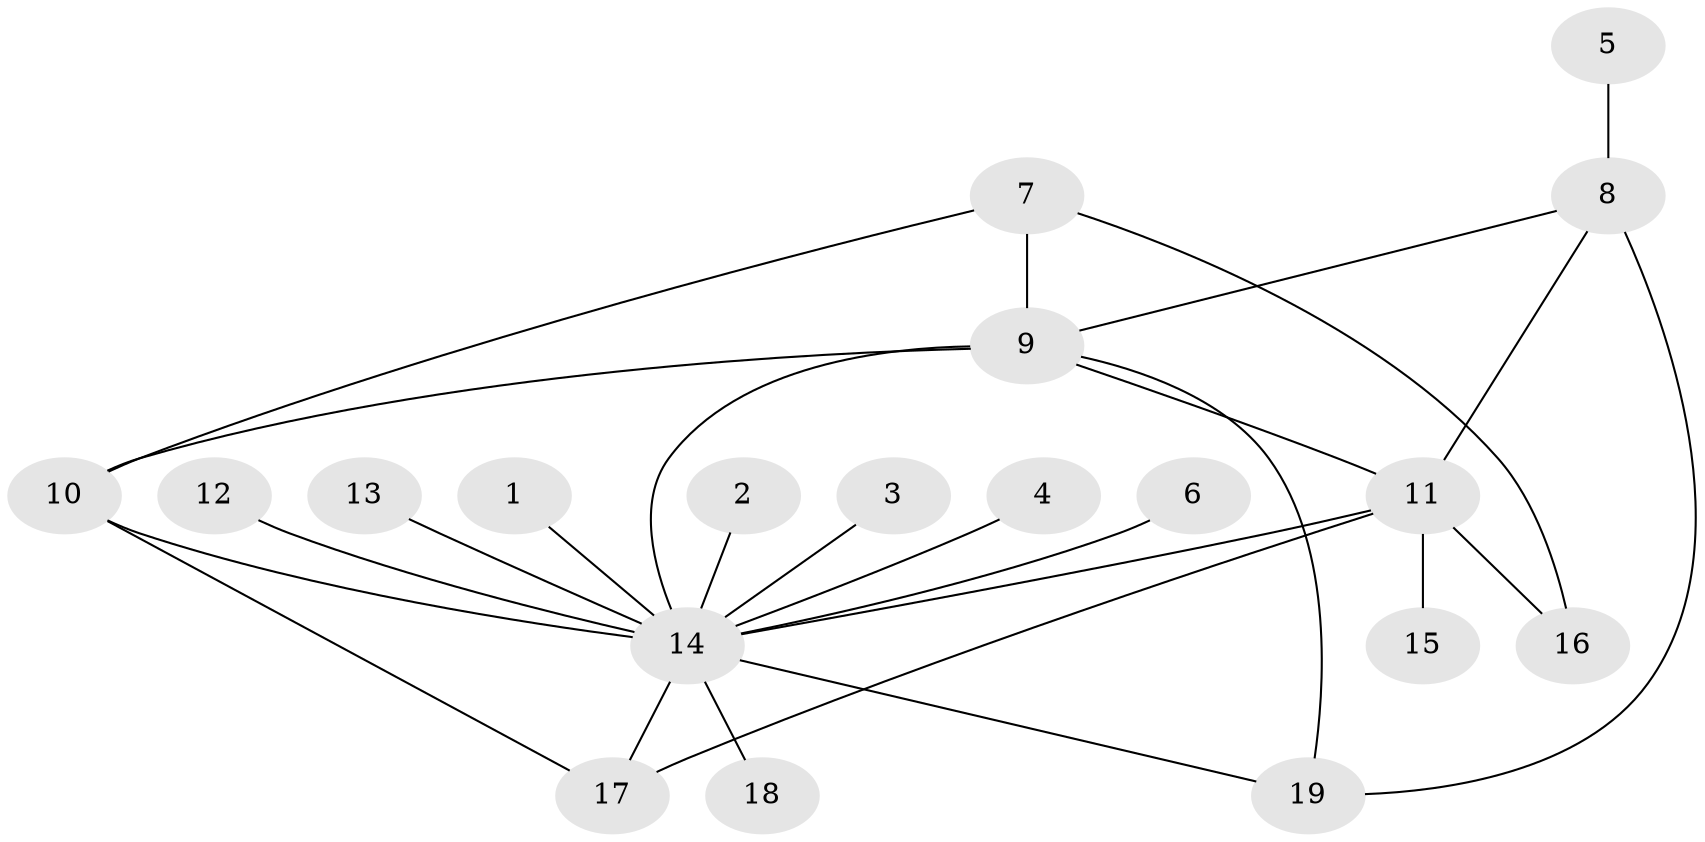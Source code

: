 // original degree distribution, {1: 0.5396825396825397, 19: 0.015873015873015872, 12: 0.015873015873015872, 4: 0.09523809523809523, 5: 0.031746031746031744, 3: 0.09523809523809523, 2: 0.1746031746031746, 9: 0.015873015873015872, 6: 0.015873015873015872}
// Generated by graph-tools (version 1.1) at 2025/36/03/04/25 23:36:48]
// undirected, 19 vertices, 27 edges
graph export_dot {
  node [color=gray90,style=filled];
  1;
  2;
  3;
  4;
  5;
  6;
  7;
  8;
  9;
  10;
  11;
  12;
  13;
  14;
  15;
  16;
  17;
  18;
  19;
  1 -- 14 [weight=1.0];
  2 -- 14 [weight=1.0];
  3 -- 14 [weight=1.0];
  4 -- 14 [weight=1.0];
  5 -- 8 [weight=1.0];
  6 -- 14 [weight=1.0];
  7 -- 9 [weight=1.0];
  7 -- 10 [weight=1.0];
  7 -- 16 [weight=1.0];
  8 -- 9 [weight=1.0];
  8 -- 11 [weight=2.0];
  8 -- 19 [weight=1.0];
  9 -- 10 [weight=2.0];
  9 -- 11 [weight=2.0];
  9 -- 14 [weight=2.0];
  9 -- 19 [weight=1.0];
  10 -- 14 [weight=2.0];
  10 -- 17 [weight=1.0];
  11 -- 14 [weight=2.0];
  11 -- 15 [weight=1.0];
  11 -- 16 [weight=1.0];
  11 -- 17 [weight=1.0];
  12 -- 14 [weight=1.0];
  13 -- 14 [weight=1.0];
  14 -- 17 [weight=1.0];
  14 -- 18 [weight=1.0];
  14 -- 19 [weight=1.0];
}
